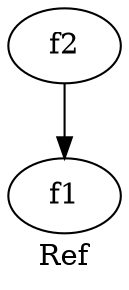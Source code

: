 digraph grafo {
  label="Ref";
  88167088652400 [ label="f2" ];
  88167088652400 -> 88167088652496;
  88167088652496 [ label="f1" ];
}
